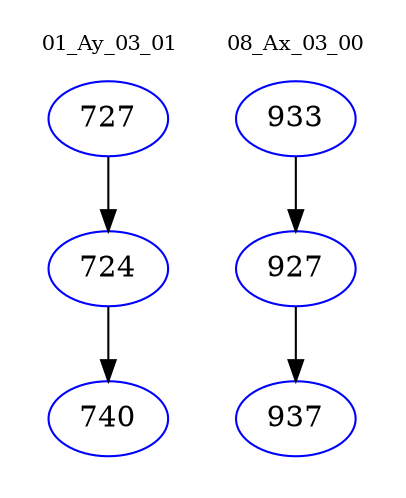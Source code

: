 digraph{
subgraph cluster_0 {
color = white
label = "01_Ay_03_01";
fontsize=10;
T0_727 [label="727", color="blue"]
T0_727 -> T0_724 [color="black"]
T0_724 [label="724", color="blue"]
T0_724 -> T0_740 [color="black"]
T0_740 [label="740", color="blue"]
}
subgraph cluster_1 {
color = white
label = "08_Ax_03_00";
fontsize=10;
T1_933 [label="933", color="blue"]
T1_933 -> T1_927 [color="black"]
T1_927 [label="927", color="blue"]
T1_927 -> T1_937 [color="black"]
T1_937 [label="937", color="blue"]
}
}
